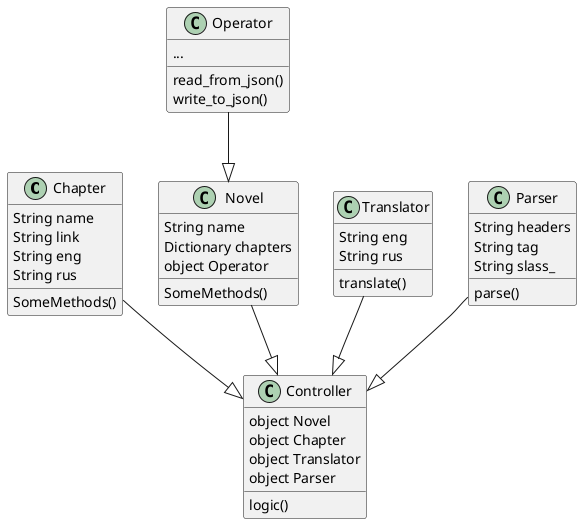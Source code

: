 @startuml

Chapter --|> Controller
Novel --|> Controller
Translator --|> Controller
Parser --|> Controller
Operator --|> Novel

class Chapter {
    String name
    String link
    String eng
    String rus

    SomeMethods()
}

class Novel {
    String name
    Dictionary chapters
    object Operator

    SomeMethods()
}

class Translator {
    String eng
    String rus

    translate()
}

class Parser {
    String headers
    String tag 
    String slass_ 

    parse()
}

class Controller {
    object Novel
    object Chapter
    object Translator
    object Parser

    logic()
}

class Operator {
    ... 

    read_from_json()
    write_to_json()
}
@enduml